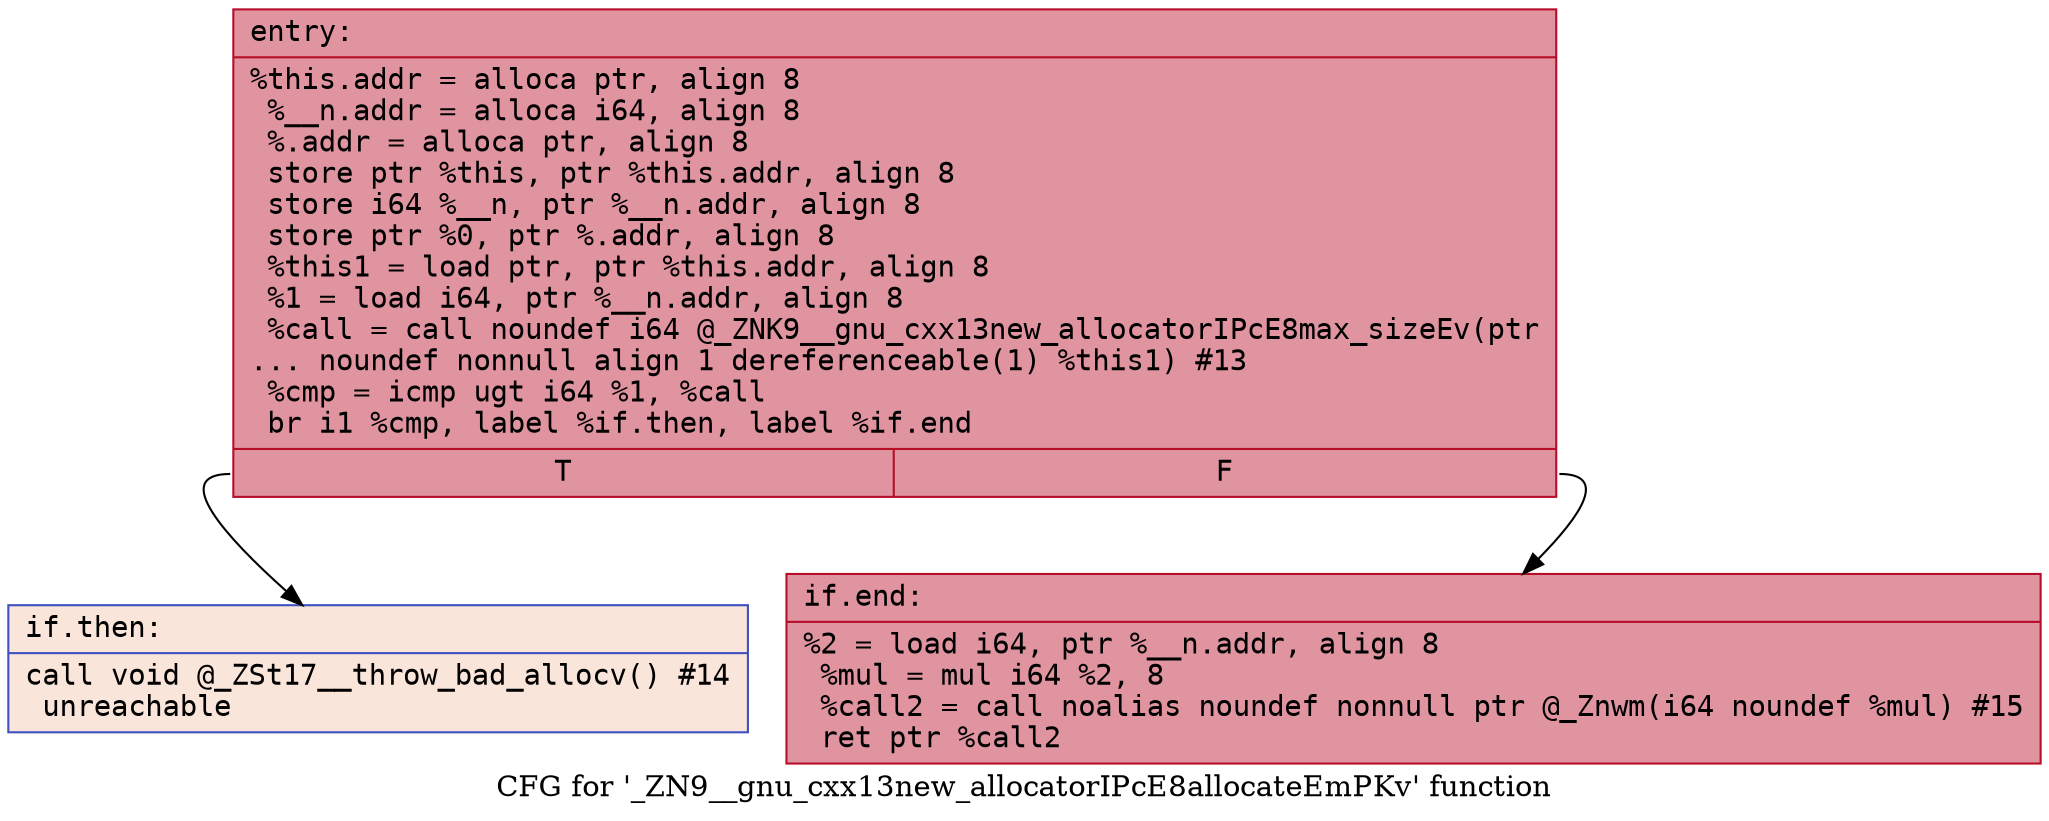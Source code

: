 digraph "CFG for '_ZN9__gnu_cxx13new_allocatorIPcE8allocateEmPKv' function" {
	label="CFG for '_ZN9__gnu_cxx13new_allocatorIPcE8allocateEmPKv' function";

	Node0x561f1654fb00 [shape=record,color="#b70d28ff", style=filled, fillcolor="#b70d2870" fontname="Courier",label="{entry:\l|  %this.addr = alloca ptr, align 8\l  %__n.addr = alloca i64, align 8\l  %.addr = alloca ptr, align 8\l  store ptr %this, ptr %this.addr, align 8\l  store i64 %__n, ptr %__n.addr, align 8\l  store ptr %0, ptr %.addr, align 8\l  %this1 = load ptr, ptr %this.addr, align 8\l  %1 = load i64, ptr %__n.addr, align 8\l  %call = call noundef i64 @_ZNK9__gnu_cxx13new_allocatorIPcE8max_sizeEv(ptr\l... noundef nonnull align 1 dereferenceable(1) %this1) #13\l  %cmp = icmp ugt i64 %1, %call\l  br i1 %cmp, label %if.then, label %if.end\l|{<s0>T|<s1>F}}"];
	Node0x561f1654fb00:s0 -> Node0x561f16550180[tooltip="entry -> if.then\nProbability 0.00%" ];
	Node0x561f1654fb00:s1 -> Node0x561f165501f0[tooltip="entry -> if.end\nProbability 100.00%" ];
	Node0x561f16550180 [shape=record,color="#3d50c3ff", style=filled, fillcolor="#f4c5ad70" fontname="Courier",label="{if.then:\l|  call void @_ZSt17__throw_bad_allocv() #14\l  unreachable\l}"];
	Node0x561f165501f0 [shape=record,color="#b70d28ff", style=filled, fillcolor="#b70d2870" fontname="Courier",label="{if.end:\l|  %2 = load i64, ptr %__n.addr, align 8\l  %mul = mul i64 %2, 8\l  %call2 = call noalias noundef nonnull ptr @_Znwm(i64 noundef %mul) #15\l  ret ptr %call2\l}"];
}
